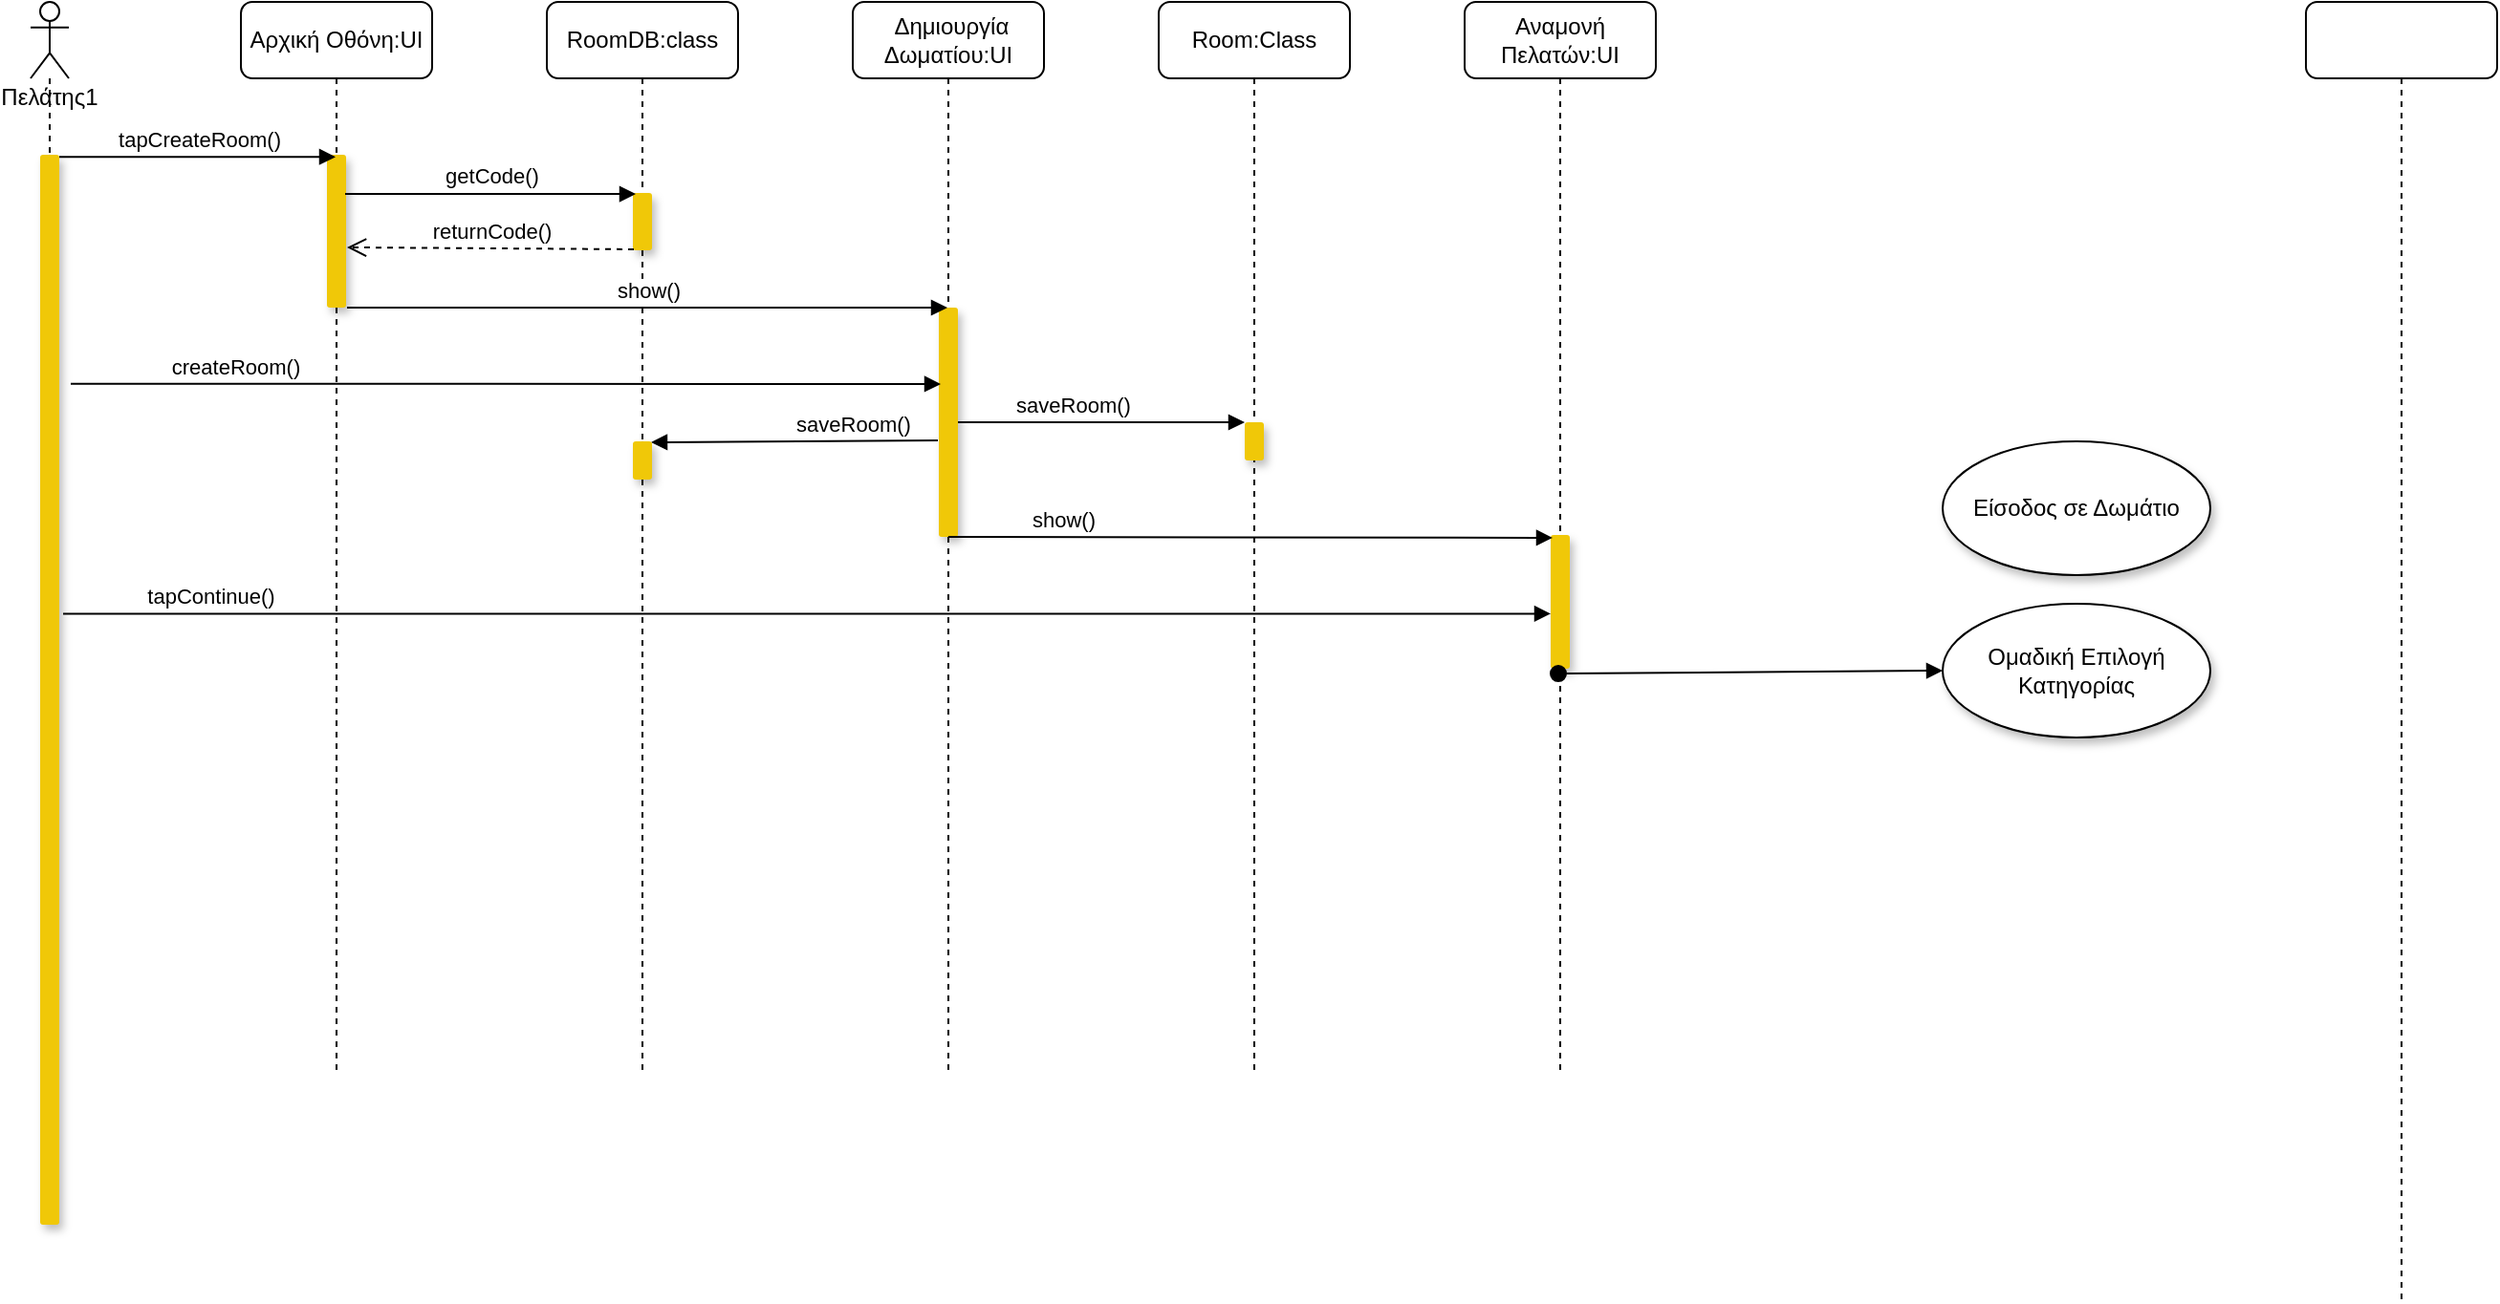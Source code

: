 <mxfile version="18.0.6" type="device"><diagram id="83vXnrP8dXTWaltRJKdN" name="Page-1"><mxGraphModel dx="786" dy="625" grid="1" gridSize="10" guides="1" tooltips="1" connect="1" arrows="1" fold="1" page="1" pageScale="1" pageWidth="850" pageHeight="1100" math="0" shadow="0"><root><mxCell id="0"/><mxCell id="1" parent="0"/><mxCell id="nQZ2MxrFEeVjiO_7EVUm-2" value="saveRoom()" style="html=1;verticalAlign=bottom;endArrow=block;rounded=0;entryX=0.95;entryY=0.025;entryDx=0;entryDy=0;entryPerimeter=0;exitX=-0.05;exitY=0.579;exitDx=0;exitDy=0;exitPerimeter=0;" edge="1" parent="1" source="c4pF4qZNbSvEfG4Ypx71-11" target="nQZ2MxrFEeVjiO_7EVUm-1"><mxGeometry x="-0.407" width="80" relative="1" as="geometry"><mxPoint x="600" y="310" as="sourcePoint"/><mxPoint x="800" y="310" as="targetPoint"/><Array as="points"/><mxPoint as="offset"/></mxGeometry></mxCell><mxCell id="c4pF4qZNbSvEfG4Ypx71-1" value="Πελάτης1" style="shape=umlLifeline;participant=umlActor;perimeter=lifelinePerimeter;whiteSpace=wrap;html=1;container=1;collapsible=0;recursiveResize=0;verticalAlign=top;spacingTop=36;outlineConnect=0;" parent="1" vertex="1"><mxGeometry x="80" y="80" width="20" height="640" as="geometry"/></mxCell><mxCell id="c4pF4qZNbSvEfG4Ypx71-2" value="" style="html=1;points=[];perimeter=orthogonalPerimeter;strokeColor=none;fillColor=#F0C808;shadow=1;rounded=1;sketch=0;" parent="c4pF4qZNbSvEfG4Ypx71-1" vertex="1"><mxGeometry x="5" y="80" width="10" height="560" as="geometry"/></mxCell><mxCell id="c4pF4qZNbSvEfG4Ypx71-3" value="Αρχική Οθόνη:UI" style="shape=umlLifeline;perimeter=lifelinePerimeter;whiteSpace=wrap;html=1;container=1;collapsible=0;recursiveResize=0;outlineConnect=0;rounded=1;shadow=0;fillColor=#FFFFFF;" parent="1" vertex="1"><mxGeometry x="190" y="80" width="100" height="560" as="geometry"/></mxCell><mxCell id="c4pF4qZNbSvEfG4Ypx71-7" value="" style="html=1;points=[];perimeter=orthogonalPerimeter;strokeColor=none;fillColor=#F0C808;shadow=1;rounded=1;" parent="c4pF4qZNbSvEfG4Ypx71-3" vertex="1"><mxGeometry x="45" y="80" width="10" height="80" as="geometry"/></mxCell><mxCell id="c4pF4qZNbSvEfG4Ypx71-4" value="&amp;nbsp;Δημιουργία Δωματίου:UI" style="shape=umlLifeline;perimeter=lifelinePerimeter;whiteSpace=wrap;html=1;container=1;collapsible=0;recursiveResize=0;outlineConnect=0;rounded=1;shadow=0;fillColor=#FFFFFF;" parent="1" vertex="1"><mxGeometry x="510" y="80" width="100" height="560" as="geometry"/></mxCell><mxCell id="c4pF4qZNbSvEfG4Ypx71-11" value="" style="html=1;points=[];perimeter=orthogonalPerimeter;strokeColor=none;fillColor=#F0C808;shadow=1;rounded=1;" parent="c4pF4qZNbSvEfG4Ypx71-4" vertex="1"><mxGeometry x="45" y="160" width="10" height="120" as="geometry"/></mxCell><mxCell id="c4pF4qZNbSvEfG4Ypx71-5" value="Room:Class" style="shape=umlLifeline;perimeter=lifelinePerimeter;whiteSpace=wrap;html=1;container=1;collapsible=0;recursiveResize=0;outlineConnect=0;rounded=1;shadow=0;fillColor=#FFFFFF;" parent="1" vertex="1"><mxGeometry x="670" y="80" width="100" height="560" as="geometry"/></mxCell><mxCell id="c4pF4qZNbSvEfG4Ypx71-16" value="" style="html=1;points=[];perimeter=orthogonalPerimeter;strokeColor=none;fillColor=#F0C808;shadow=1;rounded=1;" parent="c4pF4qZNbSvEfG4Ypx71-5" vertex="1"><mxGeometry x="45" y="220" width="10" height="20" as="geometry"/></mxCell><mxCell id="c4pF4qZNbSvEfG4Ypx71-6" value="RoomDB:class" style="shape=umlLifeline;perimeter=lifelinePerimeter;whiteSpace=wrap;html=1;container=1;collapsible=0;recursiveResize=0;outlineConnect=0;rounded=1;shadow=0;fillColor=#FFFFFF;" parent="1" vertex="1"><mxGeometry x="350" y="80" width="100" height="560" as="geometry"/></mxCell><mxCell id="nQZ2MxrFEeVjiO_7EVUm-1" value="" style="html=1;points=[];perimeter=orthogonalPerimeter;strokeColor=none;fillColor=#F0C808;shadow=1;rounded=1;" vertex="1" parent="c4pF4qZNbSvEfG4Ypx71-6"><mxGeometry x="45" y="230" width="10" height="20" as="geometry"/></mxCell><mxCell id="c4pF4qZNbSvEfG4Ypx71-9" value="" style="html=1;points=[];perimeter=orthogonalPerimeter;strokeColor=none;fillColor=#F0C808;shadow=1;rounded=1;" parent="c4pF4qZNbSvEfG4Ypx71-6" vertex="1"><mxGeometry x="45" y="100" width="10" height="30" as="geometry"/></mxCell><mxCell id="c4pF4qZNbSvEfG4Ypx71-8" value="tapCreateRoom()" style="html=1;verticalAlign=bottom;endArrow=block;rounded=0;exitX=1;exitY=0.002;exitDx=0;exitDy=0;exitPerimeter=0;" parent="1" source="c4pF4qZNbSvEfG4Ypx71-2" target="c4pF4qZNbSvEfG4Ypx71-3" edge="1"><mxGeometry width="80" relative="1" as="geometry"><mxPoint x="120" y="160" as="sourcePoint"/><mxPoint x="200" y="160" as="targetPoint"/></mxGeometry></mxCell><mxCell id="c4pF4qZNbSvEfG4Ypx71-12" value="show()" style="html=1;verticalAlign=bottom;endArrow=block;rounded=0;exitX=1;exitY=0.002;exitDx=0;exitDy=0;exitPerimeter=0;" parent="1" target="c4pF4qZNbSvEfG4Ypx71-4" edge="1"><mxGeometry width="80" relative="1" as="geometry"><mxPoint x="245.5" y="240" as="sourcePoint"/><mxPoint x="390" y="240" as="targetPoint"/></mxGeometry></mxCell><mxCell id="c4pF4qZNbSvEfG4Ypx71-13" value="createRoom()" style="html=1;verticalAlign=bottom;endArrow=block;rounded=0;exitX=1;exitY=0.214;exitDx=0;exitDy=0;exitPerimeter=0;" parent="1" edge="1"><mxGeometry x="-0.623" width="80" relative="1" as="geometry"><mxPoint x="101" y="279.84" as="sourcePoint"/><mxPoint x="556" y="280" as="targetPoint"/><mxPoint as="offset"/></mxGeometry></mxCell><mxCell id="c4pF4qZNbSvEfG4Ypx71-14" value="Αναμονή Πελατών:UI" style="shape=umlLifeline;perimeter=lifelinePerimeter;whiteSpace=wrap;html=1;container=1;collapsible=0;recursiveResize=0;outlineConnect=0;rounded=1;shadow=0;fillColor=#FFFFFF;" parent="1" vertex="1"><mxGeometry x="830" y="80" width="100" height="560" as="geometry"/></mxCell><mxCell id="c4pF4qZNbSvEfG4Ypx71-18" value="" style="html=1;points=[];perimeter=orthogonalPerimeter;strokeColor=none;fillColor=#F0C808;shadow=1;rounded=1;" parent="c4pF4qZNbSvEfG4Ypx71-14" vertex="1"><mxGeometry x="45" y="279" width="10" height="70" as="geometry"/></mxCell><mxCell id="c4pF4qZNbSvEfG4Ypx71-15" value="" style="shape=umlLifeline;perimeter=lifelinePerimeter;whiteSpace=wrap;html=1;container=1;collapsible=0;recursiveResize=0;outlineConnect=0;rounded=1;shadow=0;fillColor=#FFFFFF;" parent="1" vertex="1"><mxGeometry x="1270" y="80" width="100" height="680" as="geometry"/></mxCell><mxCell id="c4pF4qZNbSvEfG4Ypx71-17" value="saveRoom()" style="html=1;verticalAlign=bottom;endArrow=block;rounded=0;" parent="1" source="c4pF4qZNbSvEfG4Ypx71-11" target="c4pF4qZNbSvEfG4Ypx71-16" edge="1"><mxGeometry x="-0.21" width="80" relative="1" as="geometry"><mxPoint x="450" y="300" as="sourcePoint"/><mxPoint x="600" y="300" as="targetPoint"/><Array as="points"/><mxPoint as="offset"/></mxGeometry></mxCell><mxCell id="c4pF4qZNbSvEfG4Ypx71-19" value="show()" style="html=1;verticalAlign=bottom;endArrow=block;rounded=0;entryX=0.1;entryY=0.021;entryDx=0;entryDy=0;entryPerimeter=0;" parent="1" target="c4pF4qZNbSvEfG4Ypx71-18" edge="1"><mxGeometry x="-0.62" width="80" relative="1" as="geometry"><mxPoint x="560" y="360" as="sourcePoint"/><mxPoint x="880" y="360" as="targetPoint"/><mxPoint as="offset"/></mxGeometry></mxCell><mxCell id="c4pF4qZNbSvEfG4Ypx71-21" value="Ομαδική Επιλογή Κατηγορίας" style="ellipse;whiteSpace=wrap;html=1;rounded=1;shadow=1;fillColor=#FFFFFF;" parent="1" vertex="1"><mxGeometry x="1080" y="395" width="140" height="70" as="geometry"/></mxCell><mxCell id="c4pF4qZNbSvEfG4Ypx71-22" value="tapContinue()" style="html=1;verticalAlign=bottom;endArrow=block;rounded=0;exitX=1.2;exitY=0.429;exitDx=0;exitDy=0;exitPerimeter=0;" parent="1" source="c4pF4qZNbSvEfG4Ypx71-2" target="c4pF4qZNbSvEfG4Ypx71-18" edge="1"><mxGeometry x="-0.803" width="80" relative="1" as="geometry"><mxPoint x="290" y="400" as="sourcePoint"/><mxPoint x="950" y="400" as="targetPoint"/><mxPoint as="offset"/></mxGeometry></mxCell><mxCell id="c4pF4qZNbSvEfG4Ypx71-10" value="getCode()" style="html=1;verticalAlign=bottom;endArrow=block;rounded=1;entryX=0.15;entryY=0.017;entryDx=0;entryDy=0;entryPerimeter=0;exitX=0.95;exitY=0.256;exitDx=0;exitDy=0;exitPerimeter=0;" parent="1" source="c4pF4qZNbSvEfG4Ypx71-7" target="c4pF4qZNbSvEfG4Ypx71-9" edge="1"><mxGeometry x="-0.007" width="80" relative="1" as="geometry"><mxPoint x="250" y="181" as="sourcePoint"/><mxPoint x="350" y="180" as="targetPoint"/><Array as="points"/><mxPoint x="1" as="offset"/></mxGeometry></mxCell><mxCell id="nQZ2MxrFEeVjiO_7EVUm-3" value="returnCode()" style="html=1;verticalAlign=bottom;endArrow=open;dashed=1;endSize=8;rounded=0;exitX=0.05;exitY=0.983;exitDx=0;exitDy=0;exitPerimeter=0;entryX=1.05;entryY=0.606;entryDx=0;entryDy=0;entryPerimeter=0;" edge="1" parent="1" source="c4pF4qZNbSvEfG4Ypx71-9" target="c4pF4qZNbSvEfG4Ypx71-7"><mxGeometry relative="1" as="geometry"><mxPoint x="370" y="200" as="sourcePoint"/><mxPoint x="290" y="200" as="targetPoint"/></mxGeometry></mxCell><mxCell id="c4pF4qZNbSvEfG4Ypx71-20" value="" style="html=1;verticalAlign=bottom;startArrow=oval;startFill=1;endArrow=block;startSize=8;rounded=1;entryX=0;entryY=0.5;entryDx=0;entryDy=0;exitX=0.4;exitY=1.036;exitDx=0;exitDy=0;exitPerimeter=0;" parent="1" target="c4pF4qZNbSvEfG4Ypx71-21" edge="1" source="c4pF4qZNbSvEfG4Ypx71-18"><mxGeometry width="60" relative="1" as="geometry"><mxPoint x="880" y="410" as="sourcePoint"/><mxPoint x="960" y="410" as="targetPoint"/><Array as="points"/></mxGeometry></mxCell><mxCell id="nQZ2MxrFEeVjiO_7EVUm-4" value="Είσοδος σε Δωμάτιο" style="ellipse;whiteSpace=wrap;html=1;rounded=1;shadow=1;fillColor=#FFFFFF;" vertex="1" parent="1"><mxGeometry x="1080" y="310" width="140" height="70" as="geometry"/></mxCell></root></mxGraphModel></diagram></mxfile>